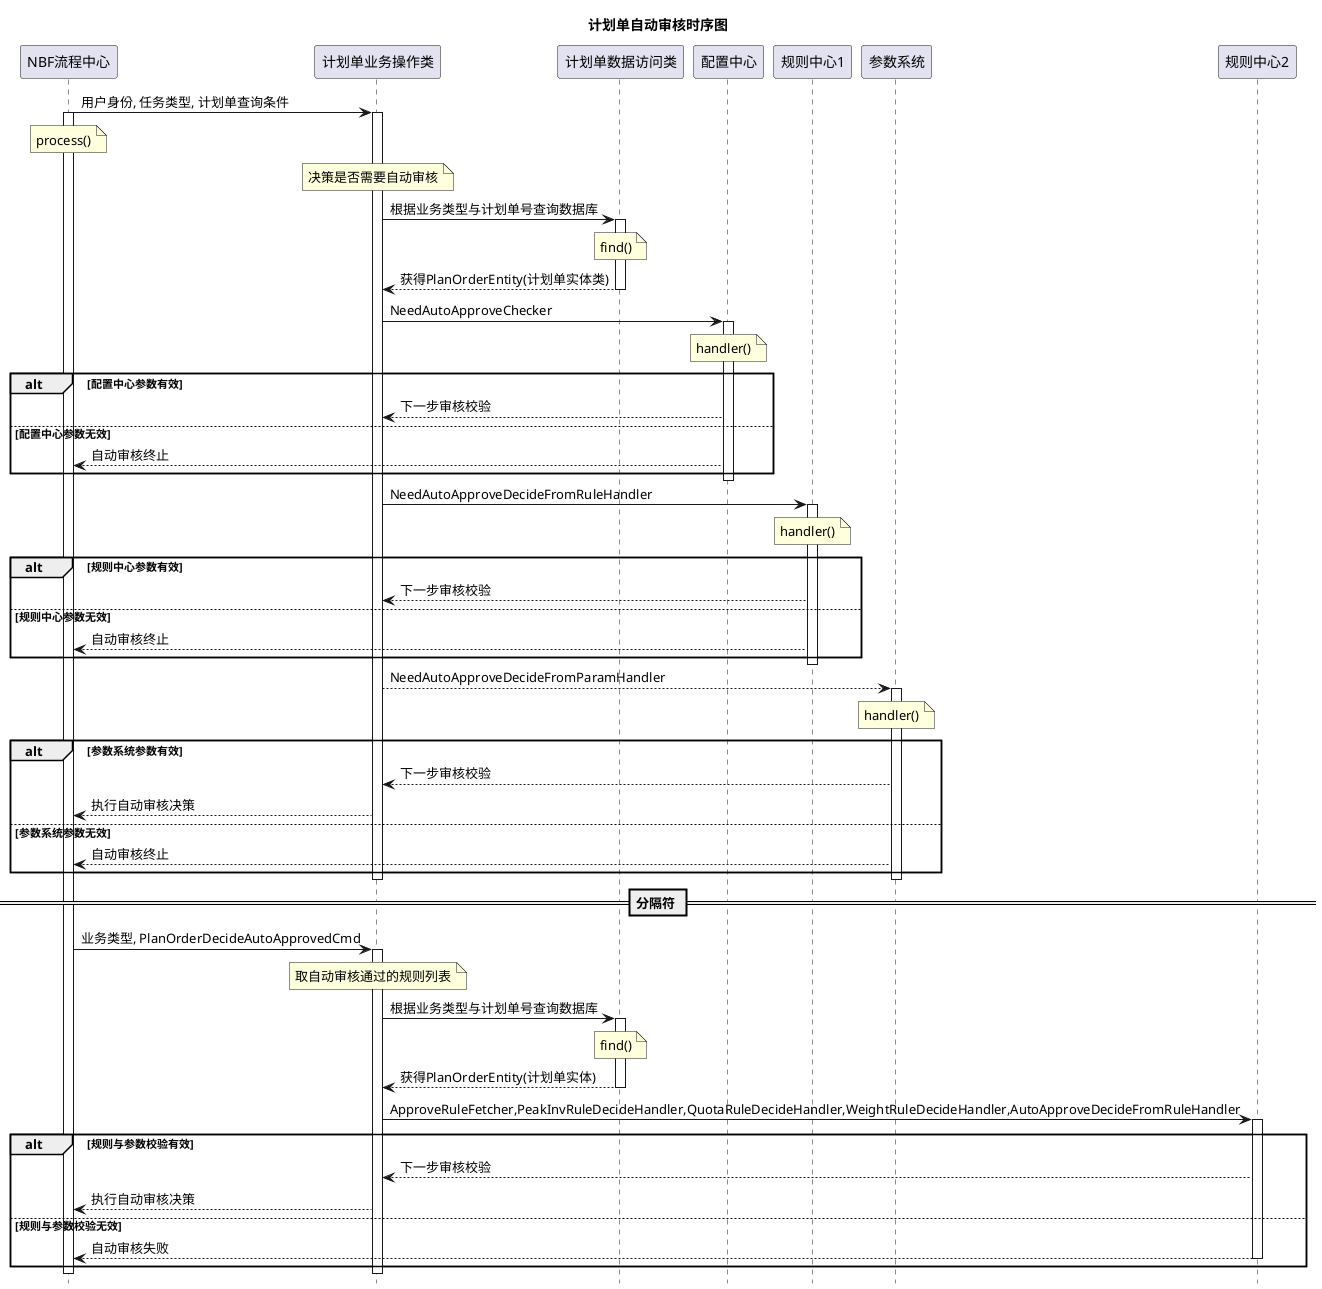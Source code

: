 @startuml
hide footbox
title 计划单自动审核时序图
NBF流程中心 -> 计划单业务操作类: 用户身份, 任务类型, 计划单查询条件
note over NBF流程中心: process()
activate NBF流程中心

note over 计划单业务操作类: 决策是否需要自动审核
activate 计划单业务操作类
计划单业务操作类 -> 计划单数据访问类: 根据业务类型与计划单号查询数据库

note over 计划单数据访问类: find()
activate 计划单数据访问类
计划单数据访问类 --> 计划单业务操作类: 获得PlanOrderEntity(计划单实体类)
deactivate 计划单数据访问类

计划单业务操作类 -> 配置中心: NeedAutoApproveChecker
note over 配置中心: handler()
activate 配置中心

alt 配置中心参数有效
    配置中心 --> 计划单业务操作类 : 下一步审核校验
else 配置中心参数无效
    配置中心 --> NBF流程中心: 自动审核终止
end

deactivate 配置中心

计划单业务操作类 -> 规则中心1: NeedAutoApproveDecideFromRuleHandler
note over 规则中心1: handler()
activate 规则中心1
alt 规则中心参数有效
    规则中心1 --> 计划单业务操作类 : 下一步审核校验
else 规则中心参数无效
    规则中心1 --> NBF流程中心: 自动审核终止
end

deactivate 规则中心1

计划单业务操作类 --> 参数系统: NeedAutoApproveDecideFromParamHandler
note over 参数系统: handler()
activate 参数系统
alt 参数系统参数有效
    参数系统 --> 计划单业务操作类 : 下一步审核校验
    计划单业务操作类 --> NBF流程中心: 执行自动审核决策
else 参数系统参数无效
    参数系统 --> NBF流程中心: 自动审核终止
end

deactivate 参数系统

deactivate 计划单业务操作类

== 分隔符 ==
NBF流程中心 -> 计划单业务操作类: 业务类型, PlanOrderDecideAutoApprovedCmd
note over 计划单业务操作类: 取自动审核通过的规则列表
activate 计划单业务操作类

计划单业务操作类 -> 计划单数据访问类: 根据业务类型与计划单号查询数据库
note over 计划单数据访问类: find()
activate 计划单数据访问类
计划单数据访问类 --> 计划单业务操作类: 获得PlanOrderEntity(计划单实体)
deactivate 计划单数据访问类

计划单业务操作类 -> 规则中心2: ApproveRuleFetcher,PeakInvRuleDecideHandler,QuotaRuleDecideHandler,WeightRuleDecideHandler,AutoApproveDecideFromRuleHandler
activate 规则中心2
alt 规则与参数校验有效
    规则中心2 --> 计划单业务操作类 : 下一步审核校验
    计划单业务操作类 --> NBF流程中心: 执行自动审核决策
else 规则与参数校验无效
    规则中心2 --> NBF流程中心: 自动审核失败
    deactivate 规则中心2
end

deactivate 计划单业务操作类

deactivate NBF流程中心
@enduml
